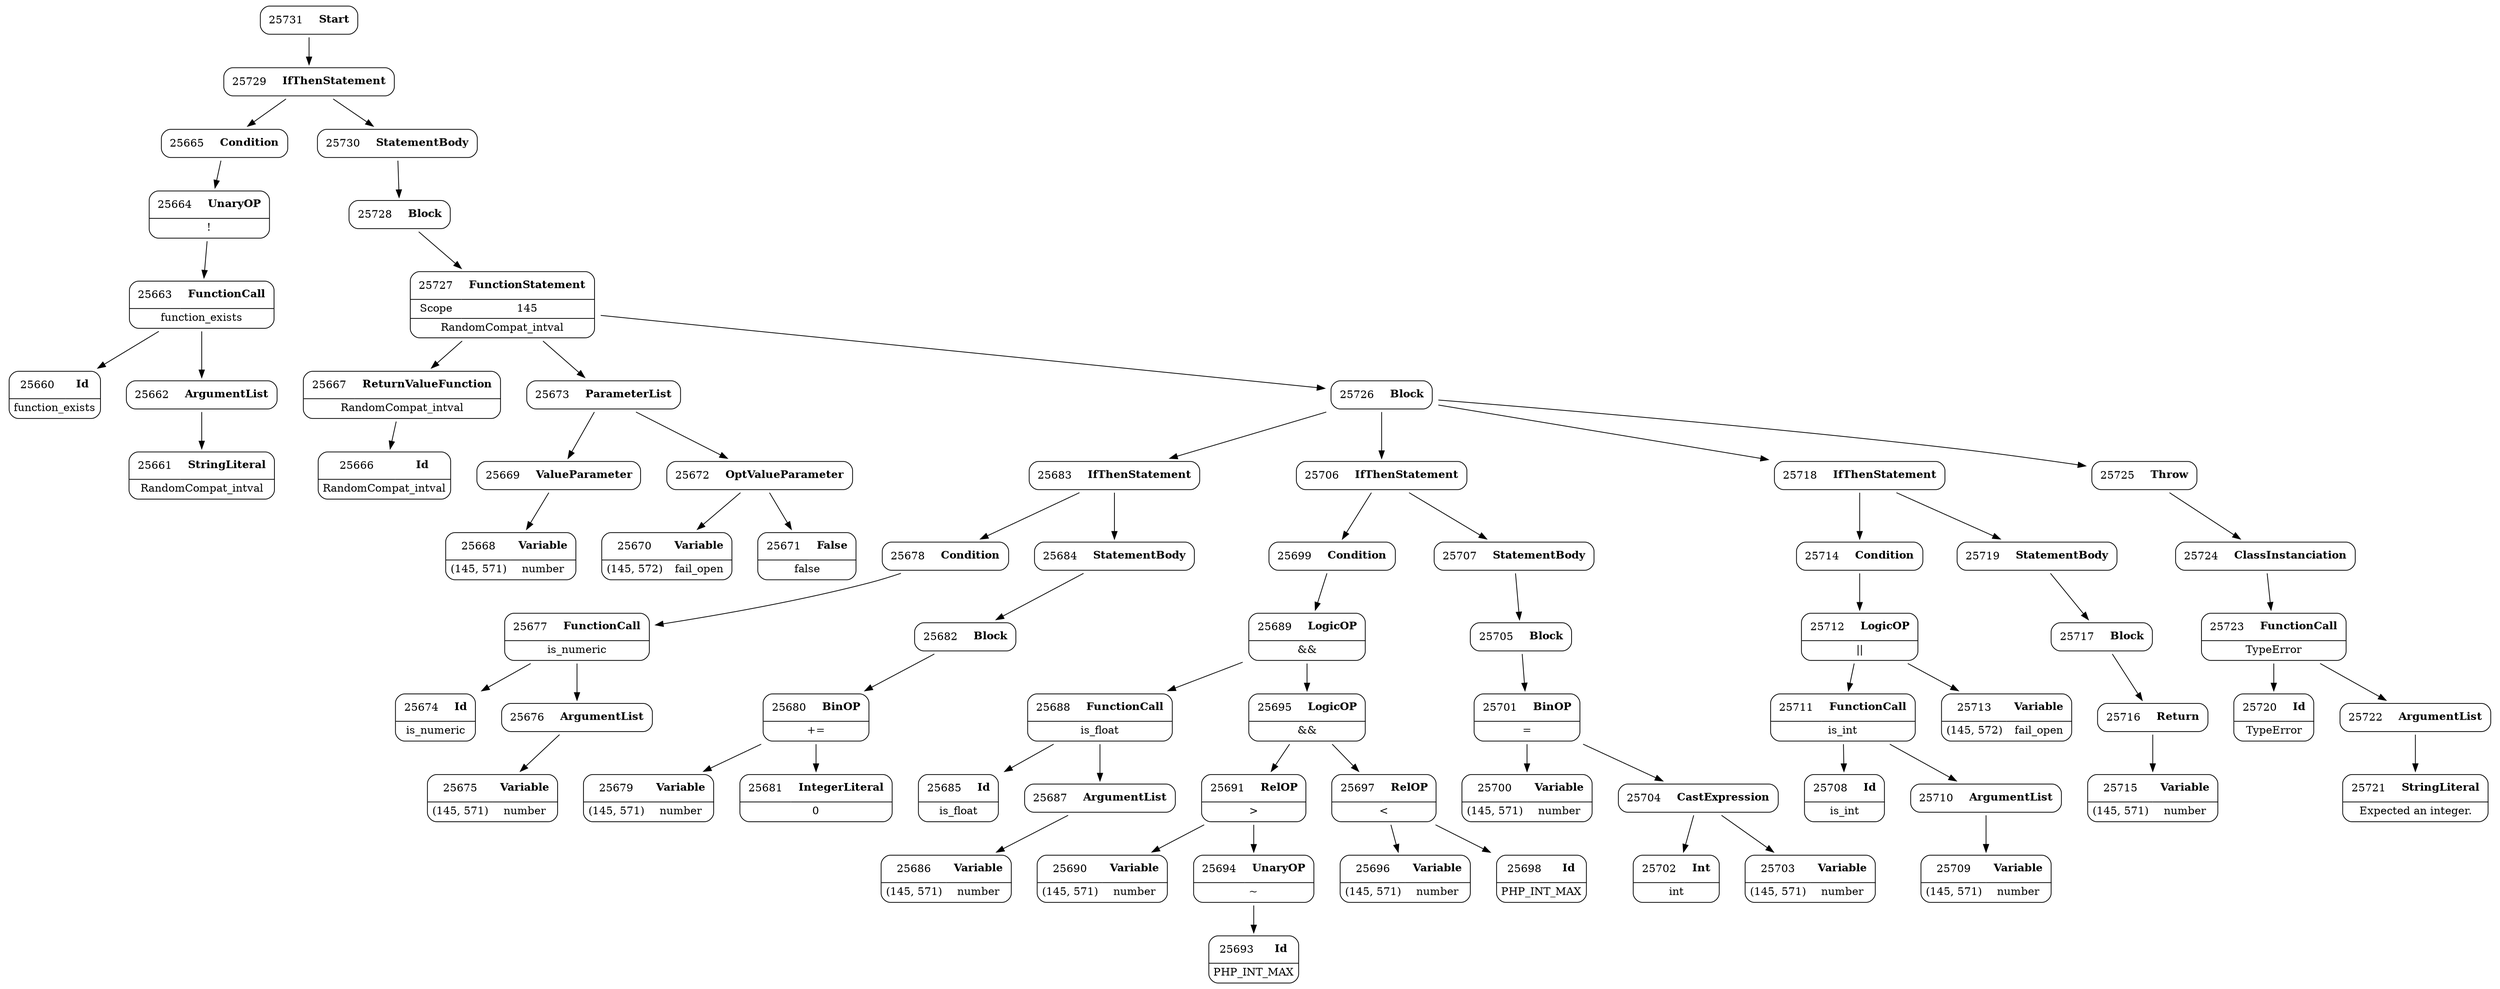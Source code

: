 digraph ast {
node [shape=none];
25728 [label=<<TABLE border='1' cellspacing='0' cellpadding='10' style='rounded' ><TR><TD border='0'>25728</TD><TD border='0'><B>Block</B></TD></TR></TABLE>>];
25728 -> 25727 [weight=2];
25729 [label=<<TABLE border='1' cellspacing='0' cellpadding='10' style='rounded' ><TR><TD border='0'>25729</TD><TD border='0'><B>IfThenStatement</B></TD></TR></TABLE>>];
25729 -> 25665 [weight=2];
25729 -> 25730 [weight=2];
25730 [label=<<TABLE border='1' cellspacing='0' cellpadding='10' style='rounded' ><TR><TD border='0'>25730</TD><TD border='0'><B>StatementBody</B></TD></TR></TABLE>>];
25730 -> 25728 [weight=2];
25731 [label=<<TABLE border='1' cellspacing='0' cellpadding='10' style='rounded' ><TR><TD border='0'>25731</TD><TD border='0'><B>Start</B></TD></TR></TABLE>>];
25731 -> 25729 [weight=2];
25660 [label=<<TABLE border='1' cellspacing='0' cellpadding='10' style='rounded' ><TR><TD border='0'>25660</TD><TD border='0'><B>Id</B></TD></TR><HR/><TR><TD border='0' cellpadding='5' colspan='2'>function_exists</TD></TR></TABLE>>];
25661 [label=<<TABLE border='1' cellspacing='0' cellpadding='10' style='rounded' ><TR><TD border='0'>25661</TD><TD border='0'><B>StringLiteral</B></TD></TR><HR/><TR><TD border='0' cellpadding='5' colspan='2'>RandomCompat_intval</TD></TR></TABLE>>];
25662 [label=<<TABLE border='1' cellspacing='0' cellpadding='10' style='rounded' ><TR><TD border='0'>25662</TD><TD border='0'><B>ArgumentList</B></TD></TR></TABLE>>];
25662 -> 25661 [weight=2];
25663 [label=<<TABLE border='1' cellspacing='0' cellpadding='10' style='rounded' ><TR><TD border='0'>25663</TD><TD border='0'><B>FunctionCall</B></TD></TR><HR/><TR><TD border='0' cellpadding='5' colspan='2'>function_exists</TD></TR></TABLE>>];
25663 -> 25660 [weight=2];
25663 -> 25662 [weight=2];
25664 [label=<<TABLE border='1' cellspacing='0' cellpadding='10' style='rounded' ><TR><TD border='0'>25664</TD><TD border='0'><B>UnaryOP</B></TD></TR><HR/><TR><TD border='0' cellpadding='5' colspan='2'>!</TD></TR></TABLE>>];
25664 -> 25663 [weight=2];
25665 [label=<<TABLE border='1' cellspacing='0' cellpadding='10' style='rounded' ><TR><TD border='0'>25665</TD><TD border='0'><B>Condition</B></TD></TR></TABLE>>];
25665 -> 25664 [weight=2];
25666 [label=<<TABLE border='1' cellspacing='0' cellpadding='10' style='rounded' ><TR><TD border='0'>25666</TD><TD border='0'><B>Id</B></TD></TR><HR/><TR><TD border='0' cellpadding='5' colspan='2'>RandomCompat_intval</TD></TR></TABLE>>];
25667 [label=<<TABLE border='1' cellspacing='0' cellpadding='10' style='rounded' ><TR><TD border='0'>25667</TD><TD border='0'><B>ReturnValueFunction</B></TD></TR><HR/><TR><TD border='0' cellpadding='5' colspan='2'>RandomCompat_intval</TD></TR></TABLE>>];
25667 -> 25666 [weight=2];
25668 [label=<<TABLE border='1' cellspacing='0' cellpadding='10' style='rounded' ><TR><TD border='0'>25668</TD><TD border='0'><B>Variable</B></TD></TR><HR/><TR><TD border='0' cellpadding='5'>(145, 571)</TD><TD border='0' cellpadding='5'>number</TD></TR></TABLE>>];
25669 [label=<<TABLE border='1' cellspacing='0' cellpadding='10' style='rounded' ><TR><TD border='0'>25669</TD><TD border='0'><B>ValueParameter</B></TD></TR></TABLE>>];
25669 -> 25668 [weight=2];
25670 [label=<<TABLE border='1' cellspacing='0' cellpadding='10' style='rounded' ><TR><TD border='0'>25670</TD><TD border='0'><B>Variable</B></TD></TR><HR/><TR><TD border='0' cellpadding='5'>(145, 572)</TD><TD border='0' cellpadding='5'>fail_open</TD></TR></TABLE>>];
25671 [label=<<TABLE border='1' cellspacing='0' cellpadding='10' style='rounded' ><TR><TD border='0'>25671</TD><TD border='0'><B>False</B></TD></TR><HR/><TR><TD border='0' cellpadding='5' colspan='2'>false</TD></TR></TABLE>>];
25672 [label=<<TABLE border='1' cellspacing='0' cellpadding='10' style='rounded' ><TR><TD border='0'>25672</TD><TD border='0'><B>OptValueParameter</B></TD></TR></TABLE>>];
25672 -> 25670 [weight=2];
25672 -> 25671 [weight=2];
25673 [label=<<TABLE border='1' cellspacing='0' cellpadding='10' style='rounded' ><TR><TD border='0'>25673</TD><TD border='0'><B>ParameterList</B></TD></TR></TABLE>>];
25673 -> 25669 [weight=2];
25673 -> 25672 [weight=2];
25674 [label=<<TABLE border='1' cellspacing='0' cellpadding='10' style='rounded' ><TR><TD border='0'>25674</TD><TD border='0'><B>Id</B></TD></TR><HR/><TR><TD border='0' cellpadding='5' colspan='2'>is_numeric</TD></TR></TABLE>>];
25675 [label=<<TABLE border='1' cellspacing='0' cellpadding='10' style='rounded' ><TR><TD border='0'>25675</TD><TD border='0'><B>Variable</B></TD></TR><HR/><TR><TD border='0' cellpadding='5'>(145, 571)</TD><TD border='0' cellpadding='5'>number</TD></TR></TABLE>>];
25676 [label=<<TABLE border='1' cellspacing='0' cellpadding='10' style='rounded' ><TR><TD border='0'>25676</TD><TD border='0'><B>ArgumentList</B></TD></TR></TABLE>>];
25676 -> 25675 [weight=2];
25677 [label=<<TABLE border='1' cellspacing='0' cellpadding='10' style='rounded' ><TR><TD border='0'>25677</TD><TD border='0'><B>FunctionCall</B></TD></TR><HR/><TR><TD border='0' cellpadding='5' colspan='2'>is_numeric</TD></TR></TABLE>>];
25677 -> 25674 [weight=2];
25677 -> 25676 [weight=2];
25678 [label=<<TABLE border='1' cellspacing='0' cellpadding='10' style='rounded' ><TR><TD border='0'>25678</TD><TD border='0'><B>Condition</B></TD></TR></TABLE>>];
25678 -> 25677 [weight=2];
25679 [label=<<TABLE border='1' cellspacing='0' cellpadding='10' style='rounded' ><TR><TD border='0'>25679</TD><TD border='0'><B>Variable</B></TD></TR><HR/><TR><TD border='0' cellpadding='5'>(145, 571)</TD><TD border='0' cellpadding='5'>number</TD></TR></TABLE>>];
25680 [label=<<TABLE border='1' cellspacing='0' cellpadding='10' style='rounded' ><TR><TD border='0'>25680</TD><TD border='0'><B>BinOP</B></TD></TR><HR/><TR><TD border='0' cellpadding='5' colspan='2'>+=</TD></TR></TABLE>>];
25680 -> 25679 [weight=2];
25680 -> 25681 [weight=2];
25681 [label=<<TABLE border='1' cellspacing='0' cellpadding='10' style='rounded' ><TR><TD border='0'>25681</TD><TD border='0'><B>IntegerLiteral</B></TD></TR><HR/><TR><TD border='0' cellpadding='5' colspan='2'>0</TD></TR></TABLE>>];
25682 [label=<<TABLE border='1' cellspacing='0' cellpadding='10' style='rounded' ><TR><TD border='0'>25682</TD><TD border='0'><B>Block</B></TD></TR></TABLE>>];
25682 -> 25680 [weight=2];
25683 [label=<<TABLE border='1' cellspacing='0' cellpadding='10' style='rounded' ><TR><TD border='0'>25683</TD><TD border='0'><B>IfThenStatement</B></TD></TR></TABLE>>];
25683 -> 25678 [weight=2];
25683 -> 25684 [weight=2];
25684 [label=<<TABLE border='1' cellspacing='0' cellpadding='10' style='rounded' ><TR><TD border='0'>25684</TD><TD border='0'><B>StatementBody</B></TD></TR></TABLE>>];
25684 -> 25682 [weight=2];
25685 [label=<<TABLE border='1' cellspacing='0' cellpadding='10' style='rounded' ><TR><TD border='0'>25685</TD><TD border='0'><B>Id</B></TD></TR><HR/><TR><TD border='0' cellpadding='5' colspan='2'>is_float</TD></TR></TABLE>>];
25686 [label=<<TABLE border='1' cellspacing='0' cellpadding='10' style='rounded' ><TR><TD border='0'>25686</TD><TD border='0'><B>Variable</B></TD></TR><HR/><TR><TD border='0' cellpadding='5'>(145, 571)</TD><TD border='0' cellpadding='5'>number</TD></TR></TABLE>>];
25687 [label=<<TABLE border='1' cellspacing='0' cellpadding='10' style='rounded' ><TR><TD border='0'>25687</TD><TD border='0'><B>ArgumentList</B></TD></TR></TABLE>>];
25687 -> 25686 [weight=2];
25688 [label=<<TABLE border='1' cellspacing='0' cellpadding='10' style='rounded' ><TR><TD border='0'>25688</TD><TD border='0'><B>FunctionCall</B></TD></TR><HR/><TR><TD border='0' cellpadding='5' colspan='2'>is_float</TD></TR></TABLE>>];
25688 -> 25685 [weight=2];
25688 -> 25687 [weight=2];
25689 [label=<<TABLE border='1' cellspacing='0' cellpadding='10' style='rounded' ><TR><TD border='0'>25689</TD><TD border='0'><B>LogicOP</B></TD></TR><HR/><TR><TD border='0' cellpadding='5' colspan='2'>&amp;&amp;</TD></TR></TABLE>>];
25689 -> 25688 [weight=2];
25689 -> 25695 [weight=2];
25690 [label=<<TABLE border='1' cellspacing='0' cellpadding='10' style='rounded' ><TR><TD border='0'>25690</TD><TD border='0'><B>Variable</B></TD></TR><HR/><TR><TD border='0' cellpadding='5'>(145, 571)</TD><TD border='0' cellpadding='5'>number</TD></TR></TABLE>>];
25691 [label=<<TABLE border='1' cellspacing='0' cellpadding='10' style='rounded' ><TR><TD border='0'>25691</TD><TD border='0'><B>RelOP</B></TD></TR><HR/><TR><TD border='0' cellpadding='5' colspan='2'>&gt;</TD></TR></TABLE>>];
25691 -> 25690 [weight=2];
25691 -> 25694 [weight=2];
25693 [label=<<TABLE border='1' cellspacing='0' cellpadding='10' style='rounded' ><TR><TD border='0'>25693</TD><TD border='0'><B>Id</B></TD></TR><HR/><TR><TD border='0' cellpadding='5' colspan='2'>PHP_INT_MAX</TD></TR></TABLE>>];
25694 [label=<<TABLE border='1' cellspacing='0' cellpadding='10' style='rounded' ><TR><TD border='0'>25694</TD><TD border='0'><B>UnaryOP</B></TD></TR><HR/><TR><TD border='0' cellpadding='5' colspan='2'>~</TD></TR></TABLE>>];
25694 -> 25693 [weight=2];
25695 [label=<<TABLE border='1' cellspacing='0' cellpadding='10' style='rounded' ><TR><TD border='0'>25695</TD><TD border='0'><B>LogicOP</B></TD></TR><HR/><TR><TD border='0' cellpadding='5' colspan='2'>&amp;&amp;</TD></TR></TABLE>>];
25695 -> 25691 [weight=2];
25695 -> 25697 [weight=2];
25696 [label=<<TABLE border='1' cellspacing='0' cellpadding='10' style='rounded' ><TR><TD border='0'>25696</TD><TD border='0'><B>Variable</B></TD></TR><HR/><TR><TD border='0' cellpadding='5'>(145, 571)</TD><TD border='0' cellpadding='5'>number</TD></TR></TABLE>>];
25697 [label=<<TABLE border='1' cellspacing='0' cellpadding='10' style='rounded' ><TR><TD border='0'>25697</TD><TD border='0'><B>RelOP</B></TD></TR><HR/><TR><TD border='0' cellpadding='5' colspan='2'>&lt;</TD></TR></TABLE>>];
25697 -> 25696 [weight=2];
25697 -> 25698 [weight=2];
25698 [label=<<TABLE border='1' cellspacing='0' cellpadding='10' style='rounded' ><TR><TD border='0'>25698</TD><TD border='0'><B>Id</B></TD></TR><HR/><TR><TD border='0' cellpadding='5' colspan='2'>PHP_INT_MAX</TD></TR></TABLE>>];
25699 [label=<<TABLE border='1' cellspacing='0' cellpadding='10' style='rounded' ><TR><TD border='0'>25699</TD><TD border='0'><B>Condition</B></TD></TR></TABLE>>];
25699 -> 25689 [weight=2];
25700 [label=<<TABLE border='1' cellspacing='0' cellpadding='10' style='rounded' ><TR><TD border='0'>25700</TD><TD border='0'><B>Variable</B></TD></TR><HR/><TR><TD border='0' cellpadding='5'>(145, 571)</TD><TD border='0' cellpadding='5'>number</TD></TR></TABLE>>];
25701 [label=<<TABLE border='1' cellspacing='0' cellpadding='10' style='rounded' ><TR><TD border='0'>25701</TD><TD border='0'><B>BinOP</B></TD></TR><HR/><TR><TD border='0' cellpadding='5' colspan='2'>=</TD></TR></TABLE>>];
25701 -> 25700 [weight=2];
25701 -> 25704 [weight=2];
25702 [label=<<TABLE border='1' cellspacing='0' cellpadding='10' style='rounded' ><TR><TD border='0'>25702</TD><TD border='0'><B>Int</B></TD></TR><HR/><TR><TD border='0' cellpadding='5' colspan='2'>int</TD></TR></TABLE>>];
25703 [label=<<TABLE border='1' cellspacing='0' cellpadding='10' style='rounded' ><TR><TD border='0'>25703</TD><TD border='0'><B>Variable</B></TD></TR><HR/><TR><TD border='0' cellpadding='5'>(145, 571)</TD><TD border='0' cellpadding='5'>number</TD></TR></TABLE>>];
25704 [label=<<TABLE border='1' cellspacing='0' cellpadding='10' style='rounded' ><TR><TD border='0'>25704</TD><TD border='0'><B>CastExpression</B></TD></TR></TABLE>>];
25704 -> 25702 [weight=2];
25704 -> 25703 [weight=2];
25705 [label=<<TABLE border='1' cellspacing='0' cellpadding='10' style='rounded' ><TR><TD border='0'>25705</TD><TD border='0'><B>Block</B></TD></TR></TABLE>>];
25705 -> 25701 [weight=2];
25706 [label=<<TABLE border='1' cellspacing='0' cellpadding='10' style='rounded' ><TR><TD border='0'>25706</TD><TD border='0'><B>IfThenStatement</B></TD></TR></TABLE>>];
25706 -> 25699 [weight=2];
25706 -> 25707 [weight=2];
25707 [label=<<TABLE border='1' cellspacing='0' cellpadding='10' style='rounded' ><TR><TD border='0'>25707</TD><TD border='0'><B>StatementBody</B></TD></TR></TABLE>>];
25707 -> 25705 [weight=2];
25708 [label=<<TABLE border='1' cellspacing='0' cellpadding='10' style='rounded' ><TR><TD border='0'>25708</TD><TD border='0'><B>Id</B></TD></TR><HR/><TR><TD border='0' cellpadding='5' colspan='2'>is_int</TD></TR></TABLE>>];
25709 [label=<<TABLE border='1' cellspacing='0' cellpadding='10' style='rounded' ><TR><TD border='0'>25709</TD><TD border='0'><B>Variable</B></TD></TR><HR/><TR><TD border='0' cellpadding='5'>(145, 571)</TD><TD border='0' cellpadding='5'>number</TD></TR></TABLE>>];
25710 [label=<<TABLE border='1' cellspacing='0' cellpadding='10' style='rounded' ><TR><TD border='0'>25710</TD><TD border='0'><B>ArgumentList</B></TD></TR></TABLE>>];
25710 -> 25709 [weight=2];
25711 [label=<<TABLE border='1' cellspacing='0' cellpadding='10' style='rounded' ><TR><TD border='0'>25711</TD><TD border='0'><B>FunctionCall</B></TD></TR><HR/><TR><TD border='0' cellpadding='5' colspan='2'>is_int</TD></TR></TABLE>>];
25711 -> 25708 [weight=2];
25711 -> 25710 [weight=2];
25712 [label=<<TABLE border='1' cellspacing='0' cellpadding='10' style='rounded' ><TR><TD border='0'>25712</TD><TD border='0'><B>LogicOP</B></TD></TR><HR/><TR><TD border='0' cellpadding='5' colspan='2'>||</TD></TR></TABLE>>];
25712 -> 25711 [weight=2];
25712 -> 25713 [weight=2];
25713 [label=<<TABLE border='1' cellspacing='0' cellpadding='10' style='rounded' ><TR><TD border='0'>25713</TD><TD border='0'><B>Variable</B></TD></TR><HR/><TR><TD border='0' cellpadding='5'>(145, 572)</TD><TD border='0' cellpadding='5'>fail_open</TD></TR></TABLE>>];
25714 [label=<<TABLE border='1' cellspacing='0' cellpadding='10' style='rounded' ><TR><TD border='0'>25714</TD><TD border='0'><B>Condition</B></TD></TR></TABLE>>];
25714 -> 25712 [weight=2];
25715 [label=<<TABLE border='1' cellspacing='0' cellpadding='10' style='rounded' ><TR><TD border='0'>25715</TD><TD border='0'><B>Variable</B></TD></TR><HR/><TR><TD border='0' cellpadding='5'>(145, 571)</TD><TD border='0' cellpadding='5'>number</TD></TR></TABLE>>];
25716 [label=<<TABLE border='1' cellspacing='0' cellpadding='10' style='rounded' ><TR><TD border='0'>25716</TD><TD border='0'><B>Return</B></TD></TR></TABLE>>];
25716 -> 25715 [weight=2];
25717 [label=<<TABLE border='1' cellspacing='0' cellpadding='10' style='rounded' ><TR><TD border='0'>25717</TD><TD border='0'><B>Block</B></TD></TR></TABLE>>];
25717 -> 25716 [weight=2];
25718 [label=<<TABLE border='1' cellspacing='0' cellpadding='10' style='rounded' ><TR><TD border='0'>25718</TD><TD border='0'><B>IfThenStatement</B></TD></TR></TABLE>>];
25718 -> 25714 [weight=2];
25718 -> 25719 [weight=2];
25719 [label=<<TABLE border='1' cellspacing='0' cellpadding='10' style='rounded' ><TR><TD border='0'>25719</TD><TD border='0'><B>StatementBody</B></TD></TR></TABLE>>];
25719 -> 25717 [weight=2];
25720 [label=<<TABLE border='1' cellspacing='0' cellpadding='10' style='rounded' ><TR><TD border='0'>25720</TD><TD border='0'><B>Id</B></TD></TR><HR/><TR><TD border='0' cellpadding='5' colspan='2'>TypeError</TD></TR></TABLE>>];
25721 [label=<<TABLE border='1' cellspacing='0' cellpadding='10' style='rounded' ><TR><TD border='0'>25721</TD><TD border='0'><B>StringLiteral</B></TD></TR><HR/><TR><TD border='0' cellpadding='5' colspan='2'>Expected an integer.</TD></TR></TABLE>>];
25722 [label=<<TABLE border='1' cellspacing='0' cellpadding='10' style='rounded' ><TR><TD border='0'>25722</TD><TD border='0'><B>ArgumentList</B></TD></TR></TABLE>>];
25722 -> 25721 [weight=2];
25723 [label=<<TABLE border='1' cellspacing='0' cellpadding='10' style='rounded' ><TR><TD border='0'>25723</TD><TD border='0'><B>FunctionCall</B></TD></TR><HR/><TR><TD border='0' cellpadding='5' colspan='2'>TypeError</TD></TR></TABLE>>];
25723 -> 25720 [weight=2];
25723 -> 25722 [weight=2];
25724 [label=<<TABLE border='1' cellspacing='0' cellpadding='10' style='rounded' ><TR><TD border='0'>25724</TD><TD border='0'><B>ClassInstanciation</B></TD></TR></TABLE>>];
25724 -> 25723 [weight=2];
25725 [label=<<TABLE border='1' cellspacing='0' cellpadding='10' style='rounded' ><TR><TD border='0'>25725</TD><TD border='0'><B>Throw</B></TD></TR></TABLE>>];
25725 -> 25724 [weight=2];
25726 [label=<<TABLE border='1' cellspacing='0' cellpadding='10' style='rounded' ><TR><TD border='0'>25726</TD><TD border='0'><B>Block</B></TD></TR></TABLE>>];
25726 -> 25683 [weight=2];
25726 -> 25706 [weight=2];
25726 -> 25718 [weight=2];
25726 -> 25725 [weight=2];
25727 [label=<<TABLE border='1' cellspacing='0' cellpadding='10' style='rounded' ><TR><TD border='0'>25727</TD><TD border='0'><B>FunctionStatement</B></TD></TR><HR/><TR><TD border='0' cellpadding='5'>Scope</TD><TD border='0' cellpadding='5'>145</TD></TR><HR/><TR><TD border='0' cellpadding='5' colspan='2'>RandomCompat_intval</TD></TR></TABLE>>];
25727 -> 25667 [weight=2];
25727 -> 25673 [weight=2];
25727 -> 25726 [weight=2];
}
